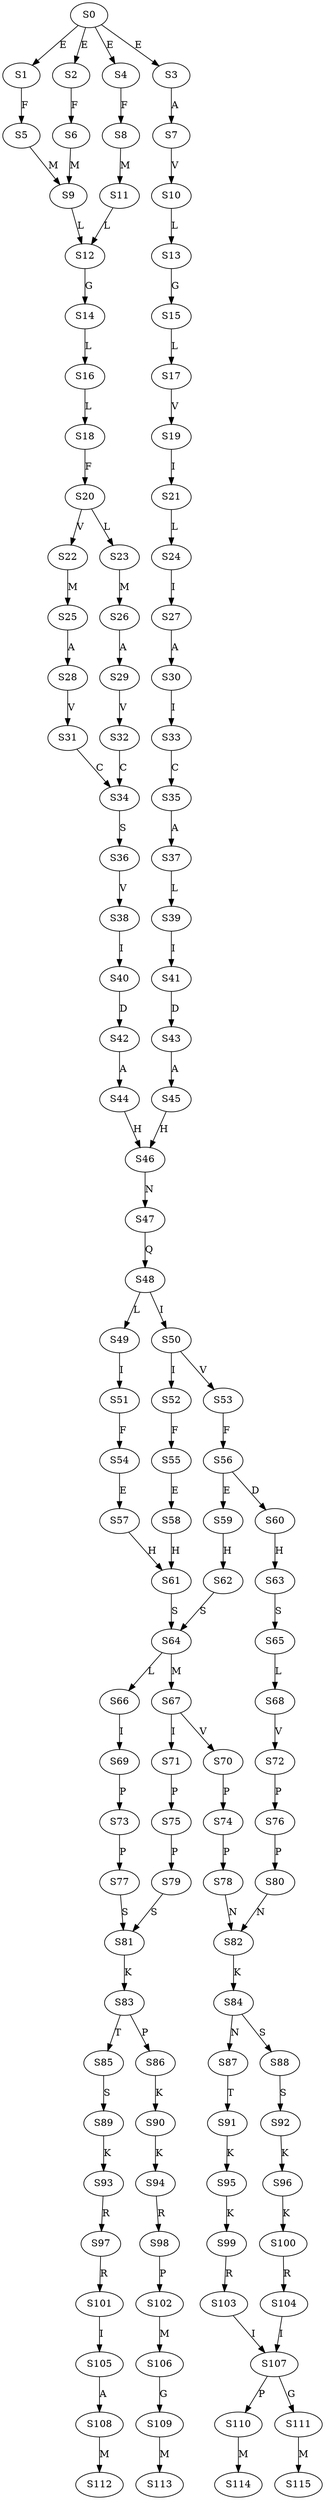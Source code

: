 strict digraph  {
	S0 -> S1 [ label = E ];
	S0 -> S2 [ label = E ];
	S0 -> S3 [ label = E ];
	S0 -> S4 [ label = E ];
	S1 -> S5 [ label = F ];
	S2 -> S6 [ label = F ];
	S3 -> S7 [ label = A ];
	S4 -> S8 [ label = F ];
	S5 -> S9 [ label = M ];
	S6 -> S9 [ label = M ];
	S7 -> S10 [ label = V ];
	S8 -> S11 [ label = M ];
	S9 -> S12 [ label = L ];
	S10 -> S13 [ label = L ];
	S11 -> S12 [ label = L ];
	S12 -> S14 [ label = G ];
	S13 -> S15 [ label = G ];
	S14 -> S16 [ label = L ];
	S15 -> S17 [ label = L ];
	S16 -> S18 [ label = L ];
	S17 -> S19 [ label = V ];
	S18 -> S20 [ label = F ];
	S19 -> S21 [ label = I ];
	S20 -> S22 [ label = V ];
	S20 -> S23 [ label = L ];
	S21 -> S24 [ label = L ];
	S22 -> S25 [ label = M ];
	S23 -> S26 [ label = M ];
	S24 -> S27 [ label = I ];
	S25 -> S28 [ label = A ];
	S26 -> S29 [ label = A ];
	S27 -> S30 [ label = A ];
	S28 -> S31 [ label = V ];
	S29 -> S32 [ label = V ];
	S30 -> S33 [ label = I ];
	S31 -> S34 [ label = C ];
	S32 -> S34 [ label = C ];
	S33 -> S35 [ label = C ];
	S34 -> S36 [ label = S ];
	S35 -> S37 [ label = A ];
	S36 -> S38 [ label = V ];
	S37 -> S39 [ label = L ];
	S38 -> S40 [ label = I ];
	S39 -> S41 [ label = I ];
	S40 -> S42 [ label = D ];
	S41 -> S43 [ label = D ];
	S42 -> S44 [ label = A ];
	S43 -> S45 [ label = A ];
	S44 -> S46 [ label = H ];
	S45 -> S46 [ label = H ];
	S46 -> S47 [ label = N ];
	S47 -> S48 [ label = Q ];
	S48 -> S49 [ label = L ];
	S48 -> S50 [ label = I ];
	S49 -> S51 [ label = I ];
	S50 -> S52 [ label = I ];
	S50 -> S53 [ label = V ];
	S51 -> S54 [ label = F ];
	S52 -> S55 [ label = F ];
	S53 -> S56 [ label = F ];
	S54 -> S57 [ label = E ];
	S55 -> S58 [ label = E ];
	S56 -> S59 [ label = E ];
	S56 -> S60 [ label = D ];
	S57 -> S61 [ label = H ];
	S58 -> S61 [ label = H ];
	S59 -> S62 [ label = H ];
	S60 -> S63 [ label = H ];
	S61 -> S64 [ label = S ];
	S62 -> S64 [ label = S ];
	S63 -> S65 [ label = S ];
	S64 -> S66 [ label = L ];
	S64 -> S67 [ label = M ];
	S65 -> S68 [ label = L ];
	S66 -> S69 [ label = I ];
	S67 -> S70 [ label = V ];
	S67 -> S71 [ label = I ];
	S68 -> S72 [ label = V ];
	S69 -> S73 [ label = P ];
	S70 -> S74 [ label = P ];
	S71 -> S75 [ label = P ];
	S72 -> S76 [ label = P ];
	S73 -> S77 [ label = P ];
	S74 -> S78 [ label = P ];
	S75 -> S79 [ label = P ];
	S76 -> S80 [ label = P ];
	S77 -> S81 [ label = S ];
	S78 -> S82 [ label = N ];
	S79 -> S81 [ label = S ];
	S80 -> S82 [ label = N ];
	S81 -> S83 [ label = K ];
	S82 -> S84 [ label = K ];
	S83 -> S85 [ label = T ];
	S83 -> S86 [ label = P ];
	S84 -> S87 [ label = N ];
	S84 -> S88 [ label = S ];
	S85 -> S89 [ label = S ];
	S86 -> S90 [ label = K ];
	S87 -> S91 [ label = T ];
	S88 -> S92 [ label = S ];
	S89 -> S93 [ label = K ];
	S90 -> S94 [ label = K ];
	S91 -> S95 [ label = K ];
	S92 -> S96 [ label = K ];
	S93 -> S97 [ label = R ];
	S94 -> S98 [ label = R ];
	S95 -> S99 [ label = K ];
	S96 -> S100 [ label = K ];
	S97 -> S101 [ label = R ];
	S98 -> S102 [ label = P ];
	S99 -> S103 [ label = R ];
	S100 -> S104 [ label = R ];
	S101 -> S105 [ label = I ];
	S102 -> S106 [ label = M ];
	S103 -> S107 [ label = I ];
	S104 -> S107 [ label = I ];
	S105 -> S108 [ label = A ];
	S106 -> S109 [ label = G ];
	S107 -> S110 [ label = P ];
	S107 -> S111 [ label = G ];
	S108 -> S112 [ label = M ];
	S109 -> S113 [ label = M ];
	S110 -> S114 [ label = M ];
	S111 -> S115 [ label = M ];
}

